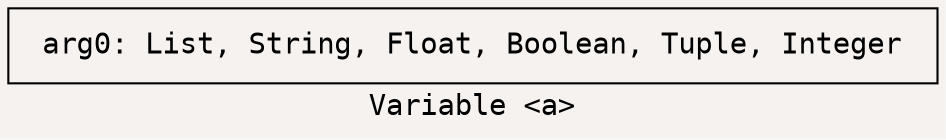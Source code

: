 digraph {
	label="Variable <a>"
	bgcolor="#f5f2f0"
	node [shape=box]
	node [fontname="Consolas,Monaco,'Andale Mono','Ubuntu Mono',monospace"]
	fontname="Consolas,Monaco,'Andale Mono','Ubuntu Mono',monospace"
	-1 [label=" arg0: List, String, Float, Boolean, Tuple, Integer "]
}
